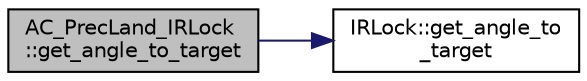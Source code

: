 digraph "AC_PrecLand_IRLock::get_angle_to_target"
{
 // INTERACTIVE_SVG=YES
  edge [fontname="Helvetica",fontsize="10",labelfontname="Helvetica",labelfontsize="10"];
  node [fontname="Helvetica",fontsize="10",shape=record];
  rankdir="LR";
  Node1 [label="AC_PrecLand_IRLock\l::get_angle_to_target",height=0.2,width=0.4,color="black", fillcolor="grey75", style="filled", fontcolor="black"];
  Node1 -> Node2 [color="midnightblue",fontsize="10",style="solid",fontname="Helvetica"];
  Node2 [label="IRLock::get_angle_to\l_target",height=0.2,width=0.4,color="black", fillcolor="white", style="filled",URL="$classIRLock.html#a94f116ea3e55acee9a3d9a5395c17c59"];
}
